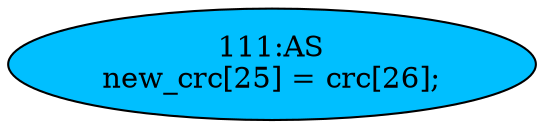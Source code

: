 strict digraph "" {
	node [label="\N"];
	"111:AS"	 [ast="<pyverilog.vparser.ast.Assign object at 0x7f1e45c58290>",
		def_var="['new_crc']",
		fillcolor=deepskyblue,
		label="111:AS
new_crc[25] = crc[26];",
		statements="[]",
		style=filled,
		typ=Assign,
		use_var="['crc']"];
}
